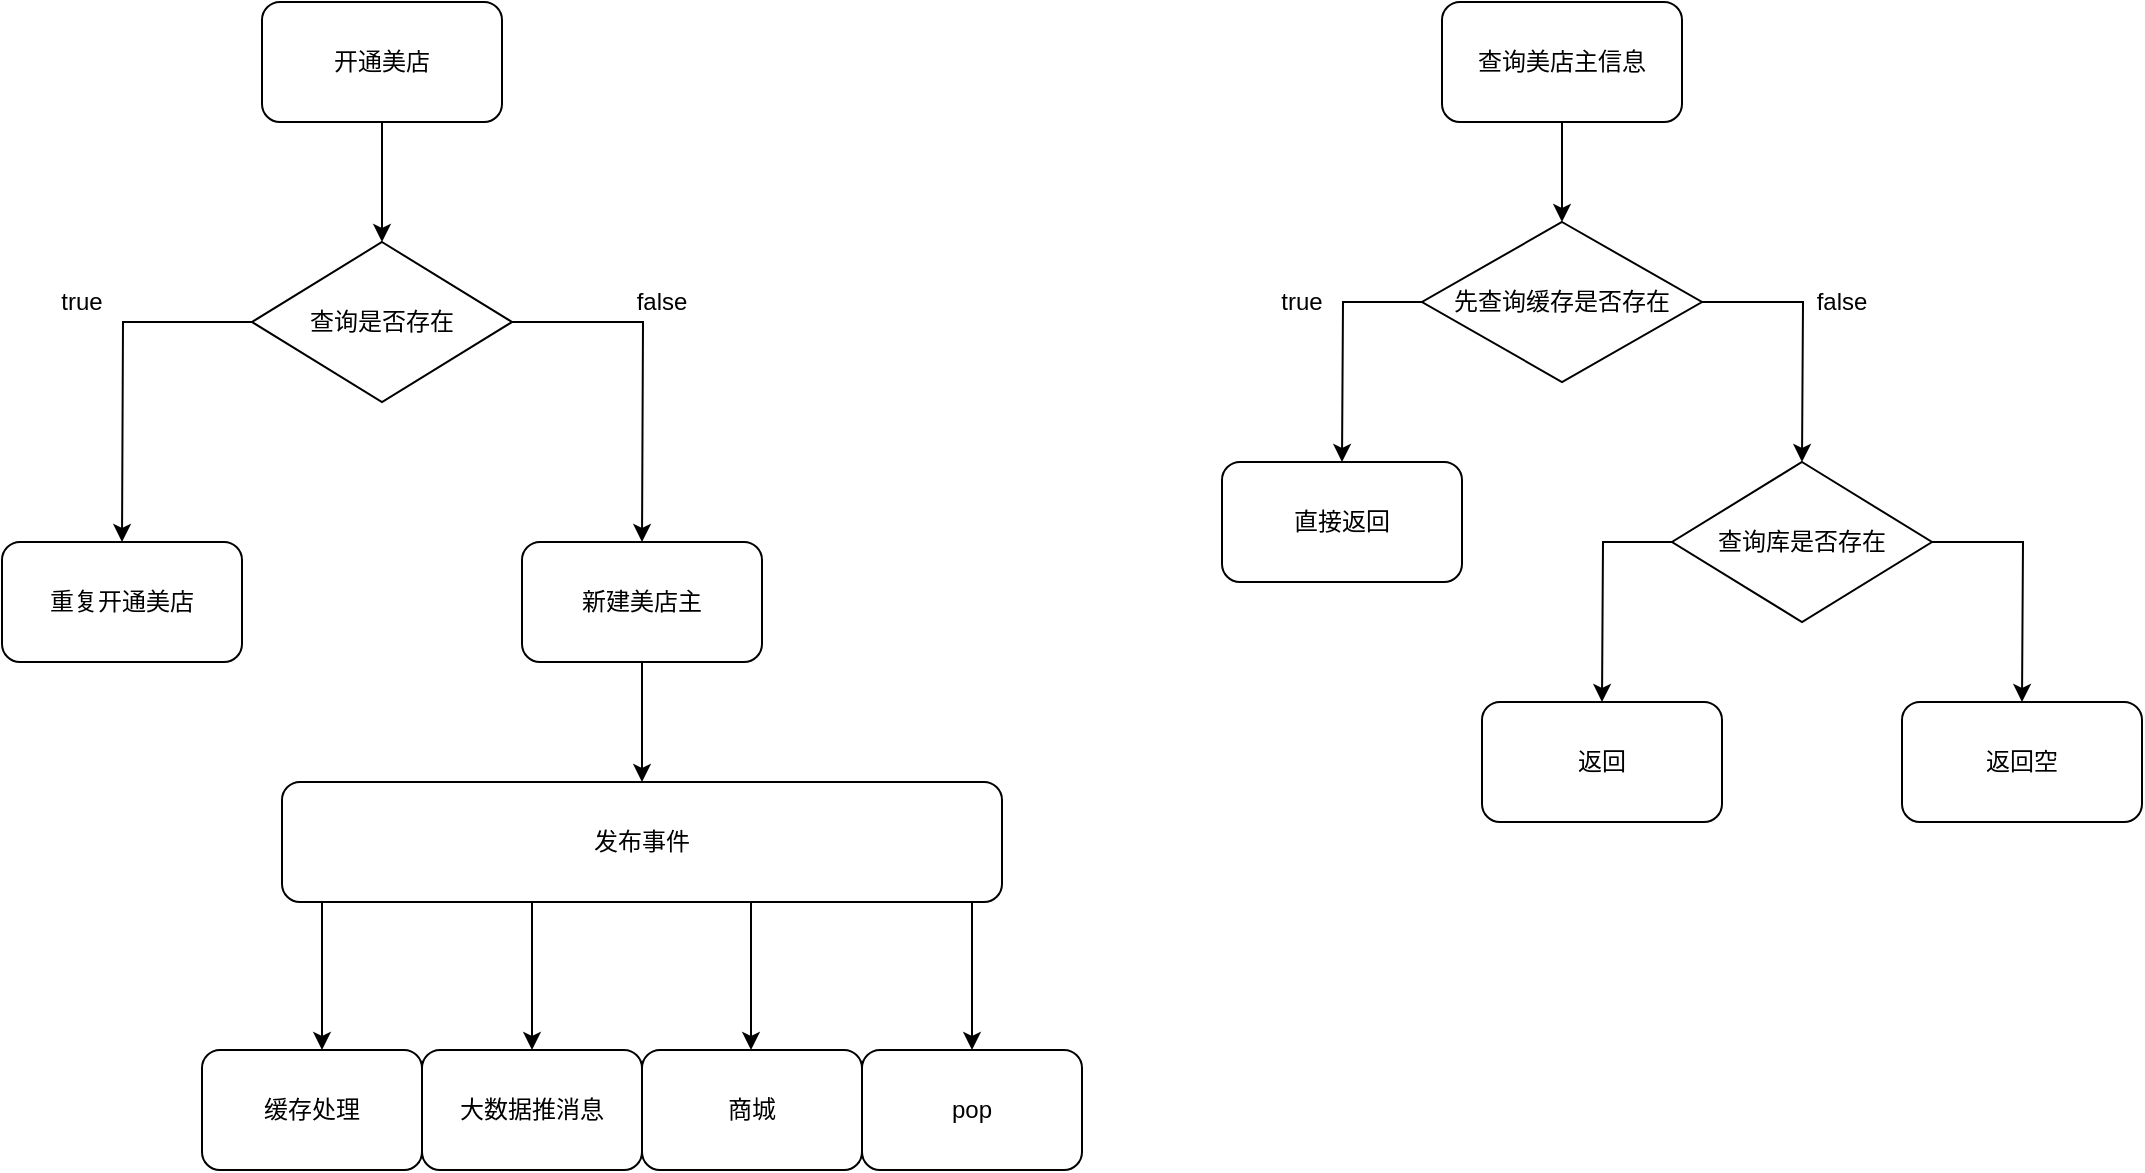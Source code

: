 <mxfile version="12.4.8" type="github"><diagram id="vDtTx10fl0_qGR1kmj4E" name="Page-1"><mxGraphModel dx="1865" dy="536" grid="1" gridSize="10" guides="1" tooltips="1" connect="1" arrows="1" fold="1" page="1" pageScale="1" pageWidth="827" pageHeight="1169" math="0" shadow="0"><root><mxCell id="0"/><mxCell id="1" parent="0"/><mxCell id="2A8hmHEx70_AYKf8lTka-2" style="edgeStyle=orthogonalEdgeStyle;rounded=0;orthogonalLoop=1;jettySize=auto;html=1;" edge="1" parent="1" source="2A8hmHEx70_AYKf8lTka-1"><mxGeometry relative="1" as="geometry"><mxPoint x="140" y="140" as="targetPoint"/></mxGeometry></mxCell><mxCell id="2A8hmHEx70_AYKf8lTka-1" value="查询美店主信息" style="rounded=1;whiteSpace=wrap;html=1;" vertex="1" parent="1"><mxGeometry x="80" y="30" width="120" height="60" as="geometry"/></mxCell><mxCell id="2A8hmHEx70_AYKf8lTka-5" style="edgeStyle=orthogonalEdgeStyle;rounded=0;orthogonalLoop=1;jettySize=auto;html=1;" edge="1" parent="1" source="2A8hmHEx70_AYKf8lTka-4"><mxGeometry relative="1" as="geometry"><mxPoint x="30" y="260" as="targetPoint"/></mxGeometry></mxCell><mxCell id="2A8hmHEx70_AYKf8lTka-8" style="edgeStyle=orthogonalEdgeStyle;rounded=0;orthogonalLoop=1;jettySize=auto;html=1;" edge="1" parent="1" source="2A8hmHEx70_AYKf8lTka-4"><mxGeometry relative="1" as="geometry"><mxPoint x="260" y="260" as="targetPoint"/></mxGeometry></mxCell><mxCell id="2A8hmHEx70_AYKf8lTka-4" value="先查询缓存是否存在" style="rhombus;whiteSpace=wrap;html=1;" vertex="1" parent="1"><mxGeometry x="70" y="140" width="140" height="80" as="geometry"/></mxCell><mxCell id="2A8hmHEx70_AYKf8lTka-6" value="直接返回" style="rounded=1;whiteSpace=wrap;html=1;" vertex="1" parent="1"><mxGeometry x="-30" y="260" width="120" height="60" as="geometry"/></mxCell><mxCell id="2A8hmHEx70_AYKf8lTka-7" value="true" style="text;html=1;strokeColor=none;fillColor=none;align=center;verticalAlign=middle;whiteSpace=wrap;rounded=0;" vertex="1" parent="1"><mxGeometry x="-10" y="170" width="40" height="20" as="geometry"/></mxCell><mxCell id="2A8hmHEx70_AYKf8lTka-11" style="edgeStyle=orthogonalEdgeStyle;rounded=0;orthogonalLoop=1;jettySize=auto;html=1;" edge="1" parent="1" source="2A8hmHEx70_AYKf8lTka-10"><mxGeometry relative="1" as="geometry"><mxPoint x="160" y="380" as="targetPoint"/></mxGeometry></mxCell><mxCell id="2A8hmHEx70_AYKf8lTka-14" style="edgeStyle=orthogonalEdgeStyle;rounded=0;orthogonalLoop=1;jettySize=auto;html=1;" edge="1" parent="1" source="2A8hmHEx70_AYKf8lTka-10"><mxGeometry relative="1" as="geometry"><mxPoint x="370" y="380" as="targetPoint"/></mxGeometry></mxCell><mxCell id="2A8hmHEx70_AYKf8lTka-10" value="查询库是否存在" style="rhombus;whiteSpace=wrap;html=1;" vertex="1" parent="1"><mxGeometry x="195" y="260" width="130" height="80" as="geometry"/></mxCell><mxCell id="2A8hmHEx70_AYKf8lTka-12" value="返回" style="rounded=1;whiteSpace=wrap;html=1;" vertex="1" parent="1"><mxGeometry x="100" y="380" width="120" height="60" as="geometry"/></mxCell><mxCell id="2A8hmHEx70_AYKf8lTka-13" value="false" style="text;html=1;strokeColor=none;fillColor=none;align=center;verticalAlign=middle;whiteSpace=wrap;rounded=0;" vertex="1" parent="1"><mxGeometry x="260" y="170" width="40" height="20" as="geometry"/></mxCell><mxCell id="2A8hmHEx70_AYKf8lTka-15" value="返回空" style="rounded=1;whiteSpace=wrap;html=1;" vertex="1" parent="1"><mxGeometry x="310" y="380" width="120" height="60" as="geometry"/></mxCell><mxCell id="2A8hmHEx70_AYKf8lTka-17" style="edgeStyle=orthogonalEdgeStyle;rounded=0;orthogonalLoop=1;jettySize=auto;html=1;" edge="1" parent="1" source="2A8hmHEx70_AYKf8lTka-16"><mxGeometry relative="1" as="geometry"><mxPoint x="-450" y="150" as="targetPoint"/></mxGeometry></mxCell><mxCell id="2A8hmHEx70_AYKf8lTka-16" value="开通美店" style="rounded=1;whiteSpace=wrap;html=1;" vertex="1" parent="1"><mxGeometry x="-510" y="30" width="120" height="60" as="geometry"/></mxCell><mxCell id="2A8hmHEx70_AYKf8lTka-19" style="edgeStyle=orthogonalEdgeStyle;rounded=0;orthogonalLoop=1;jettySize=auto;html=1;" edge="1" parent="1" source="2A8hmHEx70_AYKf8lTka-18"><mxGeometry relative="1" as="geometry"><mxPoint x="-580" y="300" as="targetPoint"/></mxGeometry></mxCell><mxCell id="2A8hmHEx70_AYKf8lTka-22" style="edgeStyle=orthogonalEdgeStyle;rounded=0;orthogonalLoop=1;jettySize=auto;html=1;exitX=1;exitY=0.5;exitDx=0;exitDy=0;" edge="1" parent="1" source="2A8hmHEx70_AYKf8lTka-18"><mxGeometry relative="1" as="geometry"><mxPoint x="-320" y="300" as="targetPoint"/></mxGeometry></mxCell><mxCell id="2A8hmHEx70_AYKf8lTka-18" value="查询是否存在" style="rhombus;whiteSpace=wrap;html=1;" vertex="1" parent="1"><mxGeometry x="-515" y="150" width="130" height="80" as="geometry"/></mxCell><mxCell id="2A8hmHEx70_AYKf8lTka-20" value="重复开通美店" style="rounded=1;whiteSpace=wrap;html=1;" vertex="1" parent="1"><mxGeometry x="-640" y="300" width="120" height="60" as="geometry"/></mxCell><mxCell id="2A8hmHEx70_AYKf8lTka-21" value="true" style="text;html=1;strokeColor=none;fillColor=none;align=center;verticalAlign=middle;whiteSpace=wrap;rounded=0;" vertex="1" parent="1"><mxGeometry x="-620" y="170" width="40" height="20" as="geometry"/></mxCell><mxCell id="2A8hmHEx70_AYKf8lTka-25" style="edgeStyle=orthogonalEdgeStyle;rounded=0;orthogonalLoop=1;jettySize=auto;html=1;" edge="1" parent="1" source="2A8hmHEx70_AYKf8lTka-23"><mxGeometry relative="1" as="geometry"><mxPoint x="-320" y="420" as="targetPoint"/></mxGeometry></mxCell><mxCell id="2A8hmHEx70_AYKf8lTka-23" value="新建美店主" style="rounded=1;whiteSpace=wrap;html=1;" vertex="1" parent="1"><mxGeometry x="-380" y="300" width="120" height="60" as="geometry"/></mxCell><mxCell id="2A8hmHEx70_AYKf8lTka-26" value="发布事件" style="rounded=1;whiteSpace=wrap;html=1;" vertex="1" parent="1"><mxGeometry x="-500" y="420" width="360" height="60" as="geometry"/></mxCell><mxCell id="2A8hmHEx70_AYKf8lTka-27" value="" style="endArrow=classic;html=1;" edge="1" parent="1"><mxGeometry width="50" height="50" relative="1" as="geometry"><mxPoint x="-480" y="480" as="sourcePoint"/><mxPoint x="-480" y="554" as="targetPoint"/></mxGeometry></mxCell><mxCell id="2A8hmHEx70_AYKf8lTka-28" value="" style="endArrow=classic;html=1;" edge="1" parent="1"><mxGeometry width="50" height="50" relative="1" as="geometry"><mxPoint x="-375" y="480" as="sourcePoint"/><mxPoint x="-375" y="554" as="targetPoint"/></mxGeometry></mxCell><mxCell id="2A8hmHEx70_AYKf8lTka-30" value="缓存处理" style="rounded=1;whiteSpace=wrap;html=1;" vertex="1" parent="1"><mxGeometry x="-540" y="554" width="110" height="60" as="geometry"/></mxCell><mxCell id="2A8hmHEx70_AYKf8lTka-31" value="大数据推消息" style="rounded=1;whiteSpace=wrap;html=1;" vertex="1" parent="1"><mxGeometry x="-430" y="554" width="110" height="60" as="geometry"/></mxCell><mxCell id="2A8hmHEx70_AYKf8lTka-32" value="商城" style="rounded=1;whiteSpace=wrap;html=1;" vertex="1" parent="1"><mxGeometry x="-320" y="554" width="110" height="60" as="geometry"/></mxCell><mxCell id="2A8hmHEx70_AYKf8lTka-33" value="" style="endArrow=classic;html=1;" edge="1" parent="1"><mxGeometry width="50" height="50" relative="1" as="geometry"><mxPoint x="-265.5" y="480" as="sourcePoint"/><mxPoint x="-265.5" y="554" as="targetPoint"/></mxGeometry></mxCell><mxCell id="2A8hmHEx70_AYKf8lTka-34" value="" style="endArrow=classic;html=1;" edge="1" parent="1"><mxGeometry width="50" height="50" relative="1" as="geometry"><mxPoint x="-155" y="480" as="sourcePoint"/><mxPoint x="-155" y="554" as="targetPoint"/></mxGeometry></mxCell><mxCell id="2A8hmHEx70_AYKf8lTka-35" value="pop" style="rounded=1;whiteSpace=wrap;html=1;" vertex="1" parent="1"><mxGeometry x="-210" y="554" width="110" height="60" as="geometry"/></mxCell><mxCell id="2A8hmHEx70_AYKf8lTka-36" value="false" style="text;html=1;strokeColor=none;fillColor=none;align=center;verticalAlign=middle;whiteSpace=wrap;rounded=0;" vertex="1" parent="1"><mxGeometry x="-330" y="170" width="40" height="20" as="geometry"/></mxCell></root></mxGraphModel></diagram></mxfile>